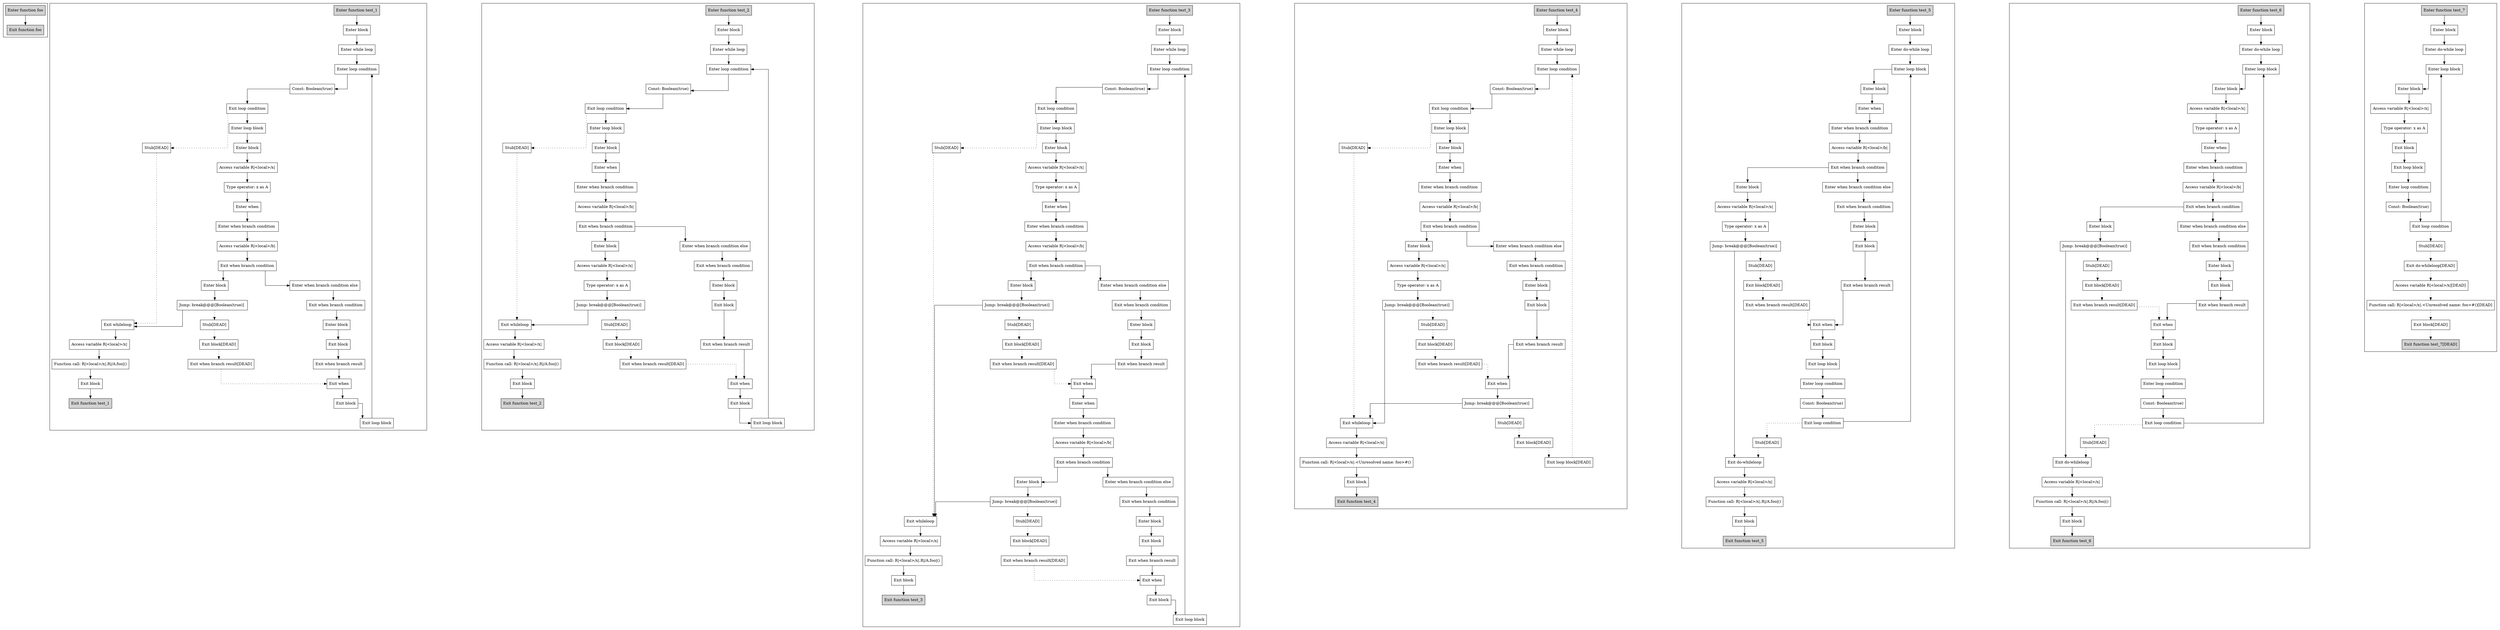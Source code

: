 digraph endlessLoops_kt {
graph [splines=ortho, nodesep=3]

subgraph cluster_foo {
  0 [shape=box label="Enter function foo" style="filled"];
  1 [shape=box label="Exit function foo" style="filled"];

  0 -> {1};
}

subgraph cluster_test_1 {
  2 [shape=box label="Enter function test_1" style="filled"];
  3 [shape=box label="Enter block"];
  4 [shape=box label="Enter while loop"];
  5 [shape=box label="Enter loop condition"];
  6 [shape=box label="Const: Boolean(true)"];
  7 [shape=box label="Exit loop condition"];
  8 [shape=box label="Enter loop block"];
  9 [shape=box label="Enter block"];
  10 [shape=box label="Access variable R|<local>/x|"];
  11 [shape=box label="Type operator: x as A"];
  12 [shape=box label="Enter when"];
  13 [shape=box label="Enter when branch condition "];
  14 [shape=box label="Access variable R|<local>/b|"];
  15 [shape=box label="Exit when branch condition"];
  16 [shape=box label="Enter block"];
  17 [shape=box label="Jump: break@@@[Boolean(true)] "];
  18 [shape=box label="Stub[DEAD]"];
  19 [shape=box label="Exit block[DEAD]"];
  20 [shape=box label="Exit when branch result[DEAD]"];
  21 [shape=box label="Enter when branch condition else"];
  22 [shape=box label="Exit when branch condition"];
  23 [shape=box label="Enter block"];
  24 [shape=box label="Exit block"];
  25 [shape=box label="Exit when branch result"];
  26 [shape=box label="Exit when"];
  27 [shape=box label="Exit block"];
  28 [shape=box label="Exit loop block"];
  29 [shape=box label="Stub[DEAD]"];
  30 [shape=box label="Exit whileloop"];
  31 [shape=box label="Access variable R|<local>/x|"];
  32 [shape=box label="Function call: R|<local>/x|.R|/A.foo|()"];
  33 [shape=box label="Exit block"];
  34 [shape=box label="Exit function test_1" style="filled"];

  2 -> {3};
  3 -> {4};
  4 -> {5};
  5 -> {6};
  6 -> {7};
  7 -> {8};
  7 -> {29} [style=dotted];
  8 -> {9};
  9 -> {10};
  10 -> {11};
  11 -> {12};
  12 -> {13};
  13 -> {14};
  14 -> {15};
  15 -> {16 21};
  16 -> {17};
  17 -> {30};
  17 -> {18} [style=dotted];
  18 -> {19} [style=dotted];
  19 -> {20} [style=dotted];
  20 -> {26} [style=dotted];
  21 -> {22};
  22 -> {23};
  23 -> {24};
  24 -> {25};
  25 -> {26};
  26 -> {27};
  27 -> {28};
  28 -> {5};
  29 -> {30} [style=dotted];
  30 -> {31};
  31 -> {32};
  32 -> {33};
  33 -> {34};
}

subgraph cluster_test_2 {
  35 [shape=box label="Enter function test_2" style="filled"];
  36 [shape=box label="Enter block"];
  37 [shape=box label="Enter while loop"];
  38 [shape=box label="Enter loop condition"];
  39 [shape=box label="Const: Boolean(true)"];
  40 [shape=box label="Exit loop condition"];
  41 [shape=box label="Enter loop block"];
  42 [shape=box label="Enter block"];
  43 [shape=box label="Enter when"];
  44 [shape=box label="Enter when branch condition "];
  45 [shape=box label="Access variable R|<local>/b|"];
  46 [shape=box label="Exit when branch condition"];
  47 [shape=box label="Enter block"];
  48 [shape=box label="Access variable R|<local>/x|"];
  49 [shape=box label="Type operator: x as A"];
  50 [shape=box label="Jump: break@@@[Boolean(true)] "];
  51 [shape=box label="Stub[DEAD]"];
  52 [shape=box label="Exit block[DEAD]"];
  53 [shape=box label="Exit when branch result[DEAD]"];
  54 [shape=box label="Enter when branch condition else"];
  55 [shape=box label="Exit when branch condition"];
  56 [shape=box label="Enter block"];
  57 [shape=box label="Exit block"];
  58 [shape=box label="Exit when branch result"];
  59 [shape=box label="Exit when"];
  60 [shape=box label="Exit block"];
  61 [shape=box label="Exit loop block"];
  62 [shape=box label="Stub[DEAD]"];
  63 [shape=box label="Exit whileloop"];
  64 [shape=box label="Access variable R|<local>/x|"];
  65 [shape=box label="Function call: R|<local>/x|.R|/A.foo|()"];
  66 [shape=box label="Exit block"];
  67 [shape=box label="Exit function test_2" style="filled"];

  35 -> {36};
  36 -> {37};
  37 -> {38};
  38 -> {39};
  39 -> {40};
  40 -> {41};
  40 -> {62} [style=dotted];
  41 -> {42};
  42 -> {43};
  43 -> {44};
  44 -> {45};
  45 -> {46};
  46 -> {47 54};
  47 -> {48};
  48 -> {49};
  49 -> {50};
  50 -> {63};
  50 -> {51} [style=dotted];
  51 -> {52} [style=dotted];
  52 -> {53} [style=dotted];
  53 -> {59} [style=dotted];
  54 -> {55};
  55 -> {56};
  56 -> {57};
  57 -> {58};
  58 -> {59};
  59 -> {60};
  60 -> {61};
  61 -> {38};
  62 -> {63} [style=dotted];
  63 -> {64};
  64 -> {65};
  65 -> {66};
  66 -> {67};
}

subgraph cluster_test_3 {
  68 [shape=box label="Enter function test_3" style="filled"];
  69 [shape=box label="Enter block"];
  70 [shape=box label="Enter while loop"];
  71 [shape=box label="Enter loop condition"];
  72 [shape=box label="Const: Boolean(true)"];
  73 [shape=box label="Exit loop condition"];
  74 [shape=box label="Enter loop block"];
  75 [shape=box label="Enter block"];
  76 [shape=box label="Access variable R|<local>/x|"];
  77 [shape=box label="Type operator: x as A"];
  78 [shape=box label="Enter when"];
  79 [shape=box label="Enter when branch condition "];
  80 [shape=box label="Access variable R|<local>/b|"];
  81 [shape=box label="Exit when branch condition"];
  82 [shape=box label="Enter block"];
  83 [shape=box label="Jump: break@@@[Boolean(true)] "];
  84 [shape=box label="Stub[DEAD]"];
  85 [shape=box label="Exit block[DEAD]"];
  86 [shape=box label="Exit when branch result[DEAD]"];
  87 [shape=box label="Enter when branch condition else"];
  88 [shape=box label="Exit when branch condition"];
  89 [shape=box label="Enter block"];
  90 [shape=box label="Exit block"];
  91 [shape=box label="Exit when branch result"];
  92 [shape=box label="Exit when"];
  93 [shape=box label="Enter when"];
  94 [shape=box label="Enter when branch condition "];
  95 [shape=box label="Access variable R|<local>/b|"];
  96 [shape=box label="Exit when branch condition"];
  97 [shape=box label="Enter block"];
  98 [shape=box label="Jump: break@@@[Boolean(true)] "];
  99 [shape=box label="Stub[DEAD]"];
  100 [shape=box label="Exit block[DEAD]"];
  101 [shape=box label="Exit when branch result[DEAD]"];
  102 [shape=box label="Enter when branch condition else"];
  103 [shape=box label="Exit when branch condition"];
  104 [shape=box label="Enter block"];
  105 [shape=box label="Exit block"];
  106 [shape=box label="Exit when branch result"];
  107 [shape=box label="Exit when"];
  108 [shape=box label="Exit block"];
  109 [shape=box label="Exit loop block"];
  110 [shape=box label="Stub[DEAD]"];
  111 [shape=box label="Exit whileloop"];
  112 [shape=box label="Access variable R|<local>/x|"];
  113 [shape=box label="Function call: R|<local>/x|.R|/A.foo|()"];
  114 [shape=box label="Exit block"];
  115 [shape=box label="Exit function test_3" style="filled"];

  68 -> {69};
  69 -> {70};
  70 -> {71};
  71 -> {72};
  72 -> {73};
  73 -> {74};
  73 -> {110} [style=dotted];
  74 -> {75};
  75 -> {76};
  76 -> {77};
  77 -> {78};
  78 -> {79};
  79 -> {80};
  80 -> {81};
  81 -> {82 87};
  82 -> {83};
  83 -> {111};
  83 -> {84} [style=dotted];
  84 -> {85} [style=dotted];
  85 -> {86} [style=dotted];
  86 -> {92} [style=dotted];
  87 -> {88};
  88 -> {89};
  89 -> {90};
  90 -> {91};
  91 -> {92};
  92 -> {93};
  93 -> {94};
  94 -> {95};
  95 -> {96};
  96 -> {97 102};
  97 -> {98};
  98 -> {111};
  98 -> {99} [style=dotted];
  99 -> {100} [style=dotted];
  100 -> {101} [style=dotted];
  101 -> {107} [style=dotted];
  102 -> {103};
  103 -> {104};
  104 -> {105};
  105 -> {106};
  106 -> {107};
  107 -> {108};
  108 -> {109};
  109 -> {71};
  110 -> {111} [style=dotted];
  111 -> {112};
  112 -> {113};
  113 -> {114};
  114 -> {115};
}

subgraph cluster_test_4 {
  116 [shape=box label="Enter function test_4" style="filled"];
  117 [shape=box label="Enter block"];
  118 [shape=box label="Enter while loop"];
  119 [shape=box label="Enter loop condition"];
  120 [shape=box label="Const: Boolean(true)"];
  121 [shape=box label="Exit loop condition"];
  122 [shape=box label="Enter loop block"];
  123 [shape=box label="Enter block"];
  124 [shape=box label="Enter when"];
  125 [shape=box label="Enter when branch condition "];
  126 [shape=box label="Access variable R|<local>/b|"];
  127 [shape=box label="Exit when branch condition"];
  128 [shape=box label="Enter block"];
  129 [shape=box label="Access variable R|<local>/x|"];
  130 [shape=box label="Type operator: x as A"];
  131 [shape=box label="Jump: break@@@[Boolean(true)] "];
  132 [shape=box label="Stub[DEAD]"];
  133 [shape=box label="Exit block[DEAD]"];
  134 [shape=box label="Exit when branch result[DEAD]"];
  135 [shape=box label="Enter when branch condition else"];
  136 [shape=box label="Exit when branch condition"];
  137 [shape=box label="Enter block"];
  138 [shape=box label="Exit block"];
  139 [shape=box label="Exit when branch result"];
  140 [shape=box label="Exit when"];
  141 [shape=box label="Jump: break@@@[Boolean(true)] "];
  142 [shape=box label="Stub[DEAD]"];
  143 [shape=box label="Exit block[DEAD]"];
  144 [shape=box label="Exit loop block[DEAD]"];
  145 [shape=box label="Stub[DEAD]"];
  146 [shape=box label="Exit whileloop"];
  147 [shape=box label="Access variable R|<local>/x|"];
  148 [shape=box label="Function call: R|<local>/x|.<Unresolved name: foo>#()"];
  149 [shape=box label="Exit block"];
  150 [shape=box label="Exit function test_4" style="filled"];

  116 -> {117};
  117 -> {118};
  118 -> {119};
  119 -> {120};
  120 -> {121};
  121 -> {122};
  121 -> {145} [style=dotted];
  122 -> {123};
  123 -> {124};
  124 -> {125};
  125 -> {126};
  126 -> {127};
  127 -> {128 135};
  128 -> {129};
  129 -> {130};
  130 -> {131};
  131 -> {146};
  131 -> {132} [style=dotted];
  132 -> {133} [style=dotted];
  133 -> {134} [style=dotted];
  134 -> {140} [style=dotted];
  135 -> {136};
  136 -> {137};
  137 -> {138};
  138 -> {139};
  139 -> {140};
  140 -> {141};
  141 -> {146};
  141 -> {142} [style=dotted];
  142 -> {143} [style=dotted];
  143 -> {144} [style=dotted];
  144 -> {119} [style=dotted];
  145 -> {146} [style=dotted];
  146 -> {147};
  147 -> {148};
  148 -> {149};
  149 -> {150};
}

subgraph cluster_test_5 {
  151 [shape=box label="Enter function test_5" style="filled"];
  152 [shape=box label="Enter block"];
  153 [shape=box label="Enter do-while loop"];
  154 [shape=box label="Enter loop block"];
  155 [shape=box label="Enter block"];
  156 [shape=box label="Enter when"];
  157 [shape=box label="Enter when branch condition "];
  158 [shape=box label="Access variable R|<local>/b|"];
  159 [shape=box label="Exit when branch condition"];
  160 [shape=box label="Enter block"];
  161 [shape=box label="Access variable R|<local>/x|"];
  162 [shape=box label="Type operator: x as A"];
  163 [shape=box label="Jump: break@@@[Boolean(true)] "];
  164 [shape=box label="Stub[DEAD]"];
  165 [shape=box label="Exit block[DEAD]"];
  166 [shape=box label="Exit when branch result[DEAD]"];
  167 [shape=box label="Enter when branch condition else"];
  168 [shape=box label="Exit when branch condition"];
  169 [shape=box label="Enter block"];
  170 [shape=box label="Exit block"];
  171 [shape=box label="Exit when branch result"];
  172 [shape=box label="Exit when"];
  173 [shape=box label="Exit block"];
  174 [shape=box label="Exit loop block"];
  175 [shape=box label="Enter loop condition"];
  176 [shape=box label="Const: Boolean(true)"];
  177 [shape=box label="Exit loop condition"];
  178 [shape=box label="Stub[DEAD]"];
  179 [shape=box label="Exit do-whileloop"];
  180 [shape=box label="Access variable R|<local>/x|"];
  181 [shape=box label="Function call: R|<local>/x|.R|/A.foo|()"];
  182 [shape=box label="Exit block"];
  183 [shape=box label="Exit function test_5" style="filled"];

  151 -> {152};
  152 -> {153};
  153 -> {154};
  154 -> {155};
  155 -> {156};
  156 -> {157};
  157 -> {158};
  158 -> {159};
  159 -> {160 167};
  160 -> {161};
  161 -> {162};
  162 -> {163};
  163 -> {179};
  163 -> {164} [style=dotted];
  164 -> {165} [style=dotted];
  165 -> {166} [style=dotted];
  166 -> {172} [style=dotted];
  167 -> {168};
  168 -> {169};
  169 -> {170};
  170 -> {171};
  171 -> {172};
  172 -> {173};
  173 -> {174};
  174 -> {175};
  175 -> {176};
  176 -> {177};
  177 -> {154};
  177 -> {178} [style=dotted];
  178 -> {179} [style=dotted];
  179 -> {180};
  180 -> {181};
  181 -> {182};
  182 -> {183};
}

subgraph cluster_test_6 {
  184 [shape=box label="Enter function test_6" style="filled"];
  185 [shape=box label="Enter block"];
  186 [shape=box label="Enter do-while loop"];
  187 [shape=box label="Enter loop block"];
  188 [shape=box label="Enter block"];
  189 [shape=box label="Access variable R|<local>/x|"];
  190 [shape=box label="Type operator: x as A"];
  191 [shape=box label="Enter when"];
  192 [shape=box label="Enter when branch condition "];
  193 [shape=box label="Access variable R|<local>/b|"];
  194 [shape=box label="Exit when branch condition"];
  195 [shape=box label="Enter block"];
  196 [shape=box label="Jump: break@@@[Boolean(true)] "];
  197 [shape=box label="Stub[DEAD]"];
  198 [shape=box label="Exit block[DEAD]"];
  199 [shape=box label="Exit when branch result[DEAD]"];
  200 [shape=box label="Enter when branch condition else"];
  201 [shape=box label="Exit when branch condition"];
  202 [shape=box label="Enter block"];
  203 [shape=box label="Exit block"];
  204 [shape=box label="Exit when branch result"];
  205 [shape=box label="Exit when"];
  206 [shape=box label="Exit block"];
  207 [shape=box label="Exit loop block"];
  208 [shape=box label="Enter loop condition"];
  209 [shape=box label="Const: Boolean(true)"];
  210 [shape=box label="Exit loop condition"];
  211 [shape=box label="Stub[DEAD]"];
  212 [shape=box label="Exit do-whileloop"];
  213 [shape=box label="Access variable R|<local>/x|"];
  214 [shape=box label="Function call: R|<local>/x|.R|/A.foo|()"];
  215 [shape=box label="Exit block"];
  216 [shape=box label="Exit function test_6" style="filled"];

  184 -> {185};
  185 -> {186};
  186 -> {187};
  187 -> {188};
  188 -> {189};
  189 -> {190};
  190 -> {191};
  191 -> {192};
  192 -> {193};
  193 -> {194};
  194 -> {195 200};
  195 -> {196};
  196 -> {212};
  196 -> {197} [style=dotted];
  197 -> {198} [style=dotted];
  198 -> {199} [style=dotted];
  199 -> {205} [style=dotted];
  200 -> {201};
  201 -> {202};
  202 -> {203};
  203 -> {204};
  204 -> {205};
  205 -> {206};
  206 -> {207};
  207 -> {208};
  208 -> {209};
  209 -> {210};
  210 -> {187};
  210 -> {211} [style=dotted];
  211 -> {212} [style=dotted];
  212 -> {213};
  213 -> {214};
  214 -> {215};
  215 -> {216};
}

subgraph cluster_test_7 {
  217 [shape=box label="Enter function test_7" style="filled"];
  218 [shape=box label="Enter block"];
  219 [shape=box label="Enter do-while loop"];
  220 [shape=box label="Enter loop block"];
  221 [shape=box label="Enter block"];
  222 [shape=box label="Access variable R|<local>/x|"];
  223 [shape=box label="Type operator: x as A"];
  224 [shape=box label="Exit block"];
  225 [shape=box label="Exit loop block"];
  226 [shape=box label="Enter loop condition"];
  227 [shape=box label="Const: Boolean(true)"];
  228 [shape=box label="Exit loop condition"];
  229 [shape=box label="Stub[DEAD]"];
  230 [shape=box label="Exit do-whileloop[DEAD]"];
  231 [shape=box label="Access variable R|<local>/x|[DEAD]"];
  232 [shape=box label="Function call: R|<local>/x|.<Unresolved name: foo>#()[DEAD]"];
  233 [shape=box label="Exit block[DEAD]"];
  234 [shape=box label="Exit function test_7[DEAD]" style="filled"];

  217 -> {218};
  218 -> {219};
  219 -> {220};
  220 -> {221};
  221 -> {222};
  222 -> {223};
  223 -> {224};
  224 -> {225};
  225 -> {226};
  226 -> {227};
  227 -> {228};
  228 -> {220};
  228 -> {229} [style=dotted];
  229 -> {230} [style=dotted];
  230 -> {231} [style=dotted];
  231 -> {232} [style=dotted];
  232 -> {233} [style=dotted];
  233 -> {234} [style=dotted];
}

}
